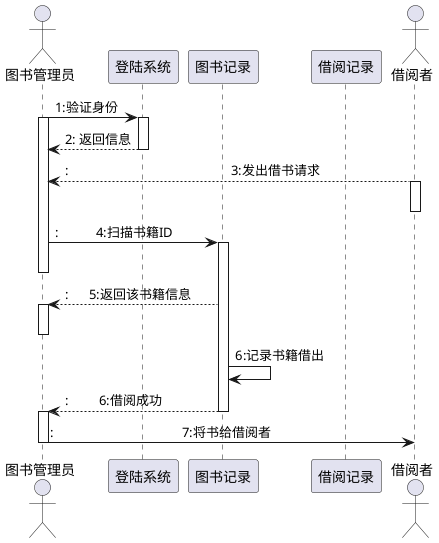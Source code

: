 @startuml

actor 图书管理员
participant "登陆系统"
participant "图书记录"
participant "借阅记录"
actor "借阅者"

图书管理员 -> 登陆系统: 1:验证身份
activate 图书管理员
activate 登陆系统
登陆系统-->图书管理员: 2: 返回信息
deactivate 登陆系统

借阅者 -->图书管理员::                                                3:发出借书请求
activate 借阅者
deactivate 借阅者


图书管理员 -> 图书记录::           4:扫描书籍ID
activate 图书记录
deactivate 图书管理员

图书记录-->图书管理员::      5:返回该书籍信息
activate 图书管理员
deactivate 图书管理员

图书记录->图书记录:6:记录书籍借出
图书记录-->图书管理员::         6:借阅成功
deactivate 图书记录

activate 图书管理员
图书管理员 ->借阅者::                                      7:将书给借阅者
deactivate 图书管理员

@enduml